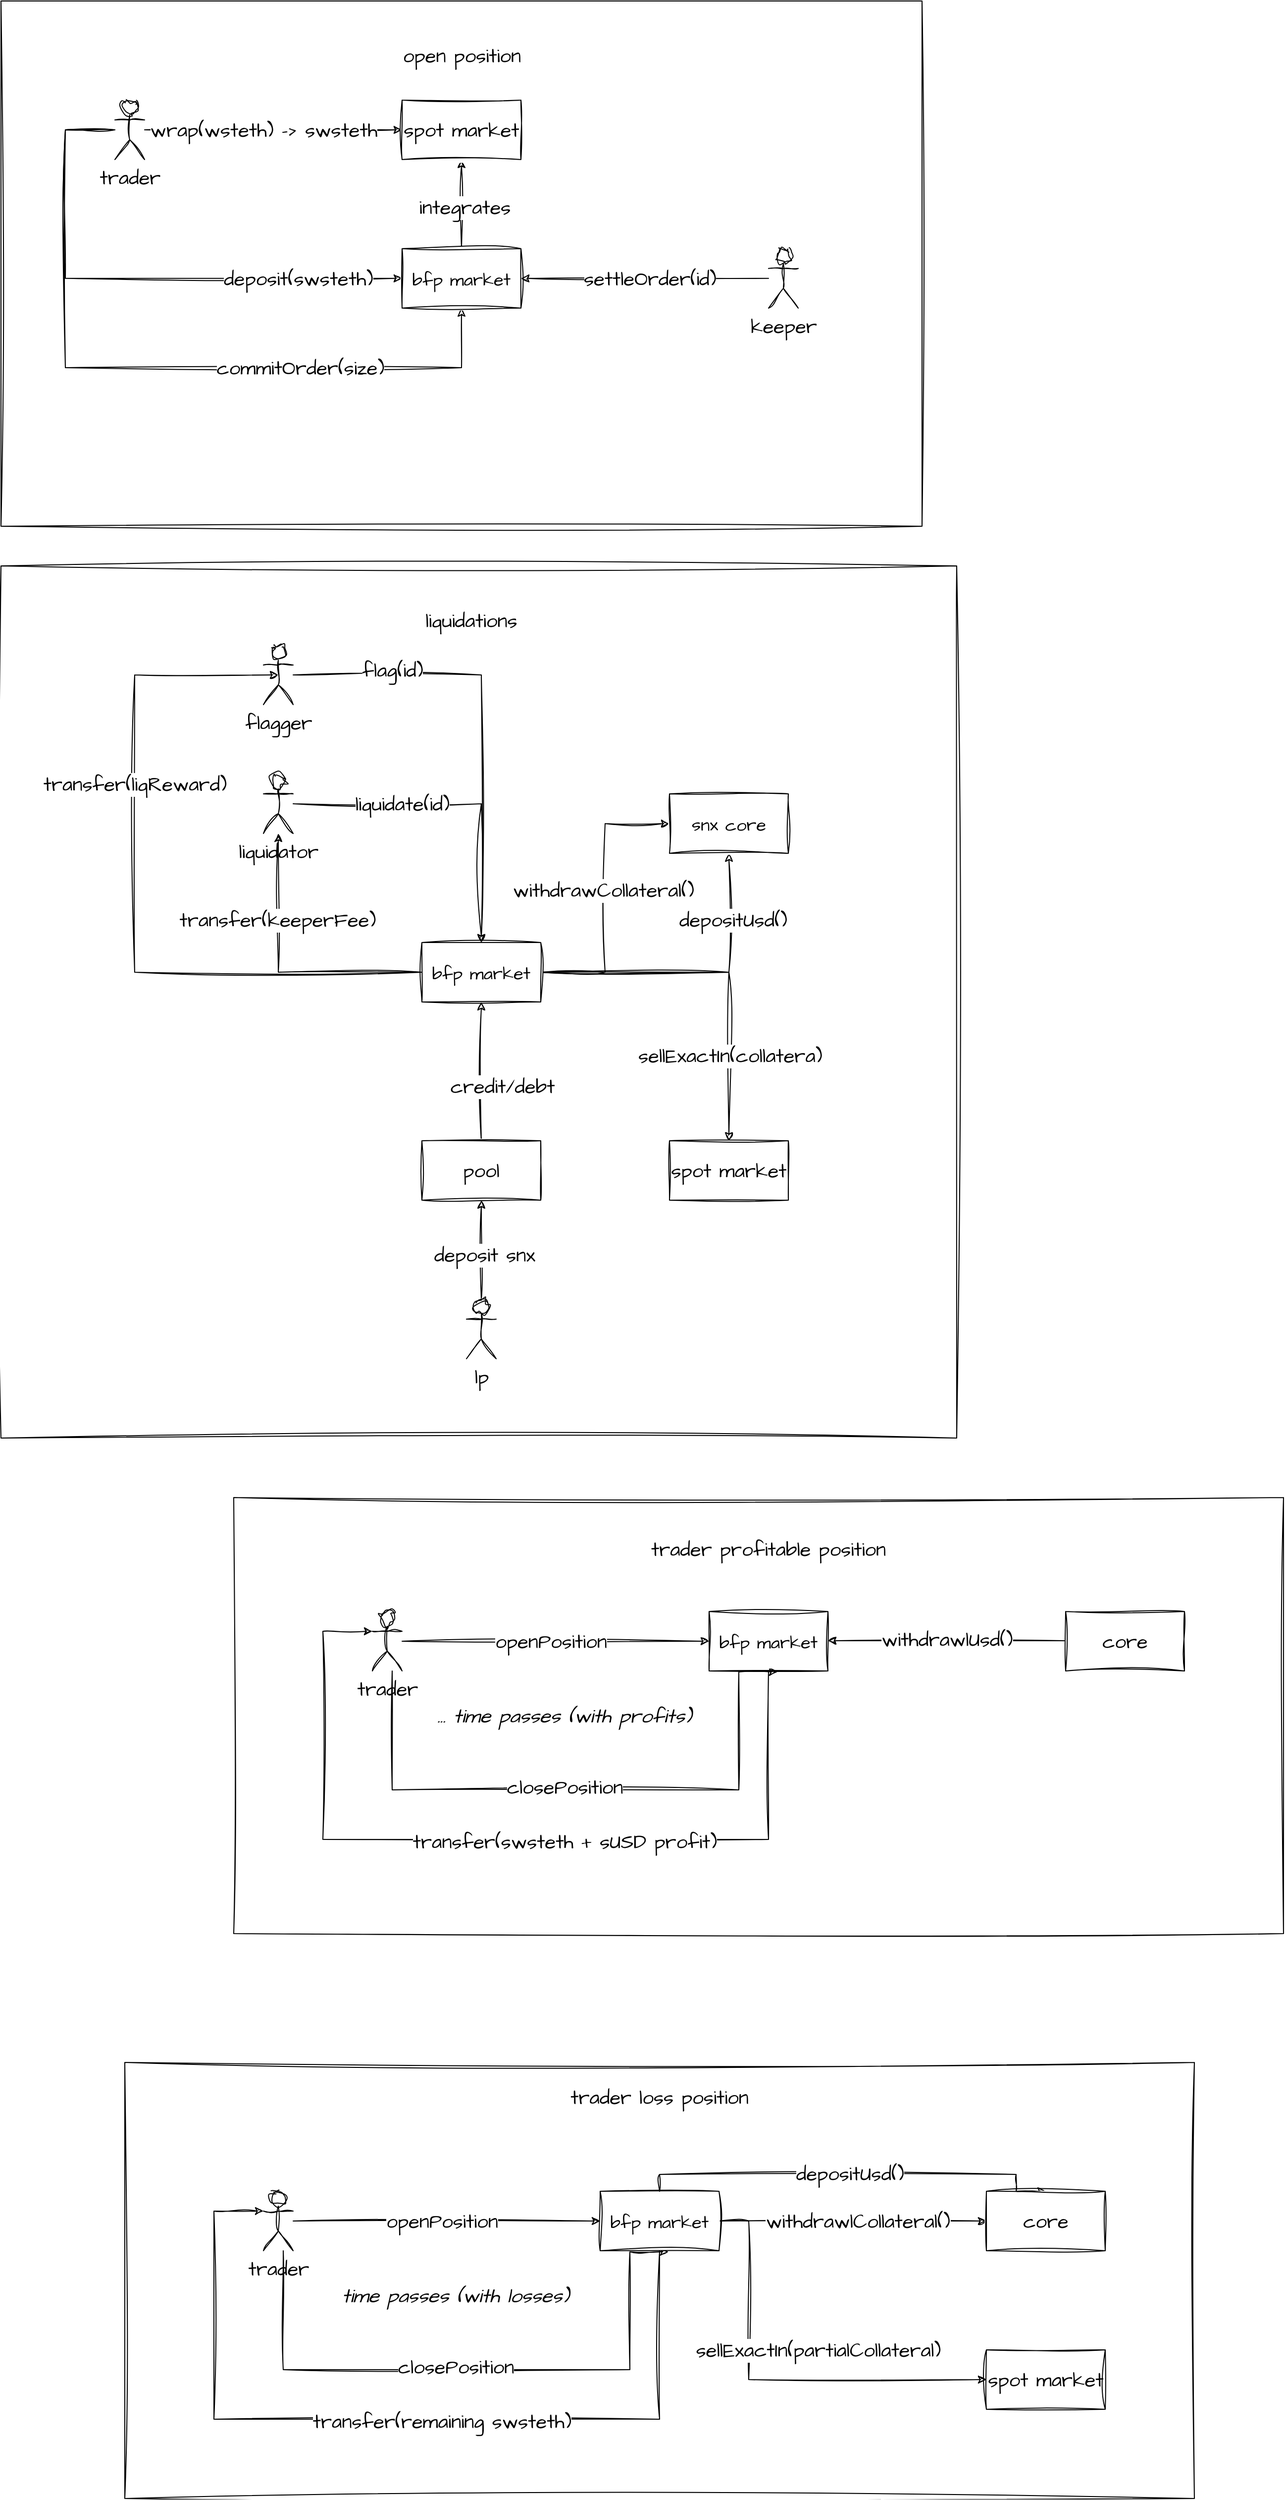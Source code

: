 <mxfile version="21.6.6" type="device" pages="2">
  <diagram id="4WpAfqZd1xvFMUwdSWwF" name="Page-1">
    <mxGraphModel dx="2901" dy="1125" grid="1" gridSize="10" guides="1" tooltips="1" connect="1" arrows="1" fold="1" page="1" pageScale="1" pageWidth="827" pageHeight="1169" math="0" shadow="0">
      <root>
        <mxCell id="0" />
        <mxCell id="1" parent="0" />
        <mxCell id="kaxkpDlLBg27UVqNhbUt-45" value="" style="rounded=0;whiteSpace=wrap;html=1;sketch=1;hachureGap=4;jiggle=2;curveFitting=1;fontFamily=Architects Daughter;fontSource=https%3A%2F%2Ffonts.googleapis.com%2Fcss%3Ffamily%3DArchitects%2BDaughter;fontSize=20;" vertex="1" parent="1">
          <mxGeometry x="80" y="2650" width="1080" height="440" as="geometry" />
        </mxCell>
        <mxCell id="kaxkpDlLBg27UVqNhbUt-33" value="" style="rounded=0;whiteSpace=wrap;html=1;sketch=1;hachureGap=4;jiggle=2;curveFitting=1;fontFamily=Architects Daughter;fontSource=https%3A%2F%2Ffonts.googleapis.com%2Fcss%3Ffamily%3DArchitects%2BDaughter;fontSize=20;" vertex="1" parent="1">
          <mxGeometry x="190" y="2080" width="1060" height="440" as="geometry" />
        </mxCell>
        <mxCell id="kaxkpDlLBg27UVqNhbUt-27" value="" style="rounded=0;whiteSpace=wrap;html=1;sketch=1;hachureGap=4;jiggle=2;curveFitting=1;fontFamily=Architects Daughter;fontSource=https%3A%2F%2Ffonts.googleapis.com%2Fcss%3Ffamily%3DArchitects%2BDaughter;fontSize=20;" vertex="1" parent="1">
          <mxGeometry x="-45" y="1140" width="965" height="880" as="geometry" />
        </mxCell>
        <mxCell id="kaxkpDlLBg27UVqNhbUt-26" value="" style="rounded=0;whiteSpace=wrap;html=1;sketch=1;hachureGap=4;jiggle=2;curveFitting=1;fontFamily=Architects Daughter;fontSource=https%3A%2F%2Ffonts.googleapis.com%2Fcss%3Ffamily%3DArchitects%2BDaughter;fontSize=20;" vertex="1" parent="1">
          <mxGeometry x="-45" y="570" width="930" height="530" as="geometry" />
        </mxCell>
        <mxCell id="mxHuWwbCeUmmDX6fSX2f-11" style="edgeStyle=orthogonalEdgeStyle;rounded=0;sketch=1;hachureGap=4;jiggle=2;curveFitting=1;orthogonalLoop=1;jettySize=auto;html=1;entryX=0;entryY=0.5;entryDx=0;entryDy=0;fontFamily=Architects Daughter;fontSource=https%3A%2F%2Ffonts.googleapis.com%2Fcss%3Ffamily%3DArchitects%2BDaughter;fontSize=16;" parent="1" source="mxHuWwbCeUmmDX6fSX2f-15" target="mxHuWwbCeUmmDX6fSX2f-16" edge="1">
          <mxGeometry relative="1" as="geometry">
            <Array as="points">
              <mxPoint x="20" y="700" />
              <mxPoint x="20" y="850" />
            </Array>
          </mxGeometry>
        </mxCell>
        <mxCell id="mxHuWwbCeUmmDX6fSX2f-12" value="deposit(swsteth)" style="edgeLabel;html=1;align=center;verticalAlign=middle;resizable=0;points=[];fontSize=20;fontFamily=Architects Daughter;" parent="mxHuWwbCeUmmDX6fSX2f-11" vertex="1" connectable="0">
          <mxGeometry x="0.025" y="-2" relative="1" as="geometry">
            <mxPoint x="158" y="-2" as="offset" />
          </mxGeometry>
        </mxCell>
        <mxCell id="mxHuWwbCeUmmDX6fSX2f-13" style="edgeStyle=orthogonalEdgeStyle;rounded=0;sketch=1;hachureGap=4;jiggle=2;curveFitting=1;orthogonalLoop=1;jettySize=auto;html=1;fontFamily=Architects Daughter;fontSource=https%3A%2F%2Ffonts.googleapis.com%2Fcss%3Ffamily%3DArchitects%2BDaughter;fontSize=16;" parent="1" source="mxHuWwbCeUmmDX6fSX2f-15" target="mxHuWwbCeUmmDX6fSX2f-16" edge="1">
          <mxGeometry relative="1" as="geometry">
            <Array as="points">
              <mxPoint x="20" y="700" />
              <mxPoint x="20" y="940" />
              <mxPoint x="420" y="940" />
            </Array>
          </mxGeometry>
        </mxCell>
        <mxCell id="mxHuWwbCeUmmDX6fSX2f-14" value="commitOrder(size)" style="edgeLabel;html=1;align=center;verticalAlign=middle;resizable=0;points=[];fontSize=20;fontFamily=Architects Daughter;" parent="mxHuWwbCeUmmDX6fSX2f-13" vertex="1" connectable="0">
          <mxGeometry x="0.131" relative="1" as="geometry">
            <mxPoint x="103" as="offset" />
          </mxGeometry>
        </mxCell>
        <mxCell id="kaxkpDlLBg27UVqNhbUt-29" style="edgeStyle=orthogonalEdgeStyle;rounded=0;sketch=1;hachureGap=4;jiggle=2;curveFitting=1;orthogonalLoop=1;jettySize=auto;html=1;fontFamily=Architects Daughter;fontSource=https%3A%2F%2Ffonts.googleapis.com%2Fcss%3Ffamily%3DArchitects%2BDaughter;fontSize=16;" edge="1" parent="1" source="mxHuWwbCeUmmDX6fSX2f-15" target="kaxkpDlLBg27UVqNhbUt-28">
          <mxGeometry relative="1" as="geometry" />
        </mxCell>
        <mxCell id="kaxkpDlLBg27UVqNhbUt-30" value="wrap(wsteth) -&amp;gt; swsteth" style="edgeLabel;html=1;align=center;verticalAlign=middle;resizable=0;points=[];fontSize=20;fontFamily=Architects Daughter;" vertex="1" connectable="0" parent="kaxkpDlLBg27UVqNhbUt-29">
          <mxGeometry x="-0.332" y="1" relative="1" as="geometry">
            <mxPoint x="33" y="1" as="offset" />
          </mxGeometry>
        </mxCell>
        <mxCell id="mxHuWwbCeUmmDX6fSX2f-15" value="trader" style="shape=umlActor;verticalLabelPosition=bottom;verticalAlign=top;html=1;outlineConnect=0;sketch=1;hachureGap=4;jiggle=2;curveFitting=1;fontFamily=Architects Daughter;fontSource=https%3A%2F%2Ffonts.googleapis.com%2Fcss%3Ffamily%3DArchitects%2BDaughter;fontSize=20;" parent="1" vertex="1">
          <mxGeometry x="70" y="670" width="30" height="60" as="geometry" />
        </mxCell>
        <mxCell id="kaxkpDlLBg27UVqNhbUt-31" style="edgeStyle=orthogonalEdgeStyle;rounded=0;sketch=1;hachureGap=4;jiggle=2;curveFitting=1;orthogonalLoop=1;jettySize=auto;html=1;entryX=0.5;entryY=1;entryDx=0;entryDy=0;fontFamily=Architects Daughter;fontSource=https%3A%2F%2Ffonts.googleapis.com%2Fcss%3Ffamily%3DArchitects%2BDaughter;fontSize=16;" edge="1" parent="1" source="mxHuWwbCeUmmDX6fSX2f-16" target="kaxkpDlLBg27UVqNhbUt-28">
          <mxGeometry relative="1" as="geometry" />
        </mxCell>
        <mxCell id="kaxkpDlLBg27UVqNhbUt-32" value="integrates" style="edgeLabel;html=1;align=center;verticalAlign=middle;resizable=0;points=[];fontSize=20;fontFamily=Architects Daughter;" vertex="1" connectable="0" parent="kaxkpDlLBg27UVqNhbUt-31">
          <mxGeometry x="-0.068" y="-3" relative="1" as="geometry">
            <mxPoint as="offset" />
          </mxGeometry>
        </mxCell>
        <mxCell id="mxHuWwbCeUmmDX6fSX2f-16" value="&lt;font style=&quot;font-size: 18px;&quot;&gt;bfp market&lt;/font&gt;" style="rounded=0;whiteSpace=wrap;html=1;sketch=1;hachureGap=4;jiggle=2;curveFitting=1;fontFamily=Architects Daughter;fontSource=https%3A%2F%2Ffonts.googleapis.com%2Fcss%3Ffamily%3DArchitects%2BDaughter;fontSize=20;" parent="1" vertex="1">
          <mxGeometry x="360" y="819.91" width="120" height="60" as="geometry" />
        </mxCell>
        <mxCell id="mxHuWwbCeUmmDX6fSX2f-17" style="edgeStyle=orthogonalEdgeStyle;rounded=0;sketch=1;hachureGap=4;jiggle=2;curveFitting=1;orthogonalLoop=1;jettySize=auto;html=1;entryX=1;entryY=0.5;entryDx=0;entryDy=0;fontFamily=Architects Daughter;fontSource=https%3A%2F%2Ffonts.googleapis.com%2Fcss%3Ffamily%3DArchitects%2BDaughter;fontSize=16;" parent="1" source="mxHuWwbCeUmmDX6fSX2f-19" target="mxHuWwbCeUmmDX6fSX2f-16" edge="1">
          <mxGeometry relative="1" as="geometry" />
        </mxCell>
        <mxCell id="mxHuWwbCeUmmDX6fSX2f-18" value="settleOrder(id)" style="edgeLabel;html=1;align=center;verticalAlign=middle;resizable=0;points=[];fontSize=20;fontFamily=Architects Daughter;" parent="mxHuWwbCeUmmDX6fSX2f-17" vertex="1" connectable="0">
          <mxGeometry x="0.2" y="2" relative="1" as="geometry">
            <mxPoint x="30" y="-2" as="offset" />
          </mxGeometry>
        </mxCell>
        <mxCell id="mxHuWwbCeUmmDX6fSX2f-19" value="keeper" style="shape=umlActor;verticalLabelPosition=bottom;verticalAlign=top;html=1;outlineConnect=0;sketch=1;hachureGap=4;jiggle=2;curveFitting=1;fontFamily=Architects Daughter;fontSource=https%3A%2F%2Ffonts.googleapis.com%2Fcss%3Ffamily%3DArchitects%2BDaughter;fontSize=20;" parent="1" vertex="1">
          <mxGeometry x="730" y="819.91" width="30" height="60" as="geometry" />
        </mxCell>
        <mxCell id="kaxkpDlLBg27UVqNhbUt-6" style="edgeStyle=orthogonalEdgeStyle;rounded=0;sketch=1;hachureGap=4;jiggle=2;curveFitting=1;orthogonalLoop=1;jettySize=auto;html=1;fontFamily=Architects Daughter;fontSource=https%3A%2F%2Ffonts.googleapis.com%2Fcss%3Ffamily%3DArchitects%2BDaughter;fontSize=16;" edge="1" parent="1" source="mxHuWwbCeUmmDX6fSX2f-22" target="mxHuWwbCeUmmDX6fSX2f-27">
          <mxGeometry relative="1" as="geometry" />
        </mxCell>
        <mxCell id="kaxkpDlLBg27UVqNhbUt-7" value="flag(id)" style="edgeLabel;html=1;align=center;verticalAlign=middle;resizable=0;points=[];fontSize=20;fontFamily=Architects Daughter;" vertex="1" connectable="0" parent="kaxkpDlLBg27UVqNhbUt-6">
          <mxGeometry x="-0.483" y="5" relative="1" as="geometry">
            <mxPoint x="-19" as="offset" />
          </mxGeometry>
        </mxCell>
        <mxCell id="mxHuWwbCeUmmDX6fSX2f-22" value="flagger" style="shape=umlActor;verticalLabelPosition=bottom;verticalAlign=top;html=1;outlineConnect=0;sketch=1;hachureGap=4;jiggle=2;curveFitting=1;fontFamily=Architects Daughter;fontSource=https%3A%2F%2Ffonts.googleapis.com%2Fcss%3Ffamily%3DArchitects%2BDaughter;fontSize=20;" parent="1" vertex="1">
          <mxGeometry x="220" y="1220" width="30" height="60" as="geometry" />
        </mxCell>
        <mxCell id="kaxkpDlLBg27UVqNhbUt-15" style="edgeStyle=orthogonalEdgeStyle;rounded=0;sketch=1;hachureGap=4;jiggle=2;curveFitting=1;orthogonalLoop=1;jettySize=auto;html=1;entryX=0;entryY=0.5;entryDx=0;entryDy=0;fontFamily=Architects Daughter;fontSource=https%3A%2F%2Ffonts.googleapis.com%2Fcss%3Ffamily%3DArchitects%2BDaughter;fontSize=16;" edge="1" parent="1" source="mxHuWwbCeUmmDX6fSX2f-27" target="mxHuWwbCeUmmDX6fSX2f-35">
          <mxGeometry relative="1" as="geometry" />
        </mxCell>
        <mxCell id="kaxkpDlLBg27UVqNhbUt-16" value="withdrawCollateral()" style="edgeLabel;html=1;align=center;verticalAlign=middle;resizable=0;points=[];fontSize=20;fontFamily=Architects Daughter;" vertex="1" connectable="0" parent="kaxkpDlLBg27UVqNhbUt-15">
          <mxGeometry x="0.057" y="2" relative="1" as="geometry">
            <mxPoint as="offset" />
          </mxGeometry>
        </mxCell>
        <mxCell id="kaxkpDlLBg27UVqNhbUt-17" style="edgeStyle=orthogonalEdgeStyle;rounded=0;sketch=1;hachureGap=4;jiggle=2;curveFitting=1;orthogonalLoop=1;jettySize=auto;html=1;fontFamily=Architects Daughter;fontSource=https%3A%2F%2Ffonts.googleapis.com%2Fcss%3Ffamily%3DArchitects%2BDaughter;fontSize=16;" edge="1" parent="1" source="mxHuWwbCeUmmDX6fSX2f-27" target="kaxkpDlLBg27UVqNhbUt-4">
          <mxGeometry relative="1" as="geometry" />
        </mxCell>
        <mxCell id="kaxkpDlLBg27UVqNhbUt-18" value="sellExactIn(collatera)" style="edgeLabel;html=1;align=center;verticalAlign=middle;resizable=0;points=[];fontSize=20;fontFamily=Architects Daughter;" vertex="1" connectable="0" parent="kaxkpDlLBg27UVqNhbUt-17">
          <mxGeometry x="0.519" y="1" relative="1" as="geometry">
            <mxPoint as="offset" />
          </mxGeometry>
        </mxCell>
        <mxCell id="kaxkpDlLBg27UVqNhbUt-19" style="edgeStyle=orthogonalEdgeStyle;rounded=0;sketch=1;hachureGap=4;jiggle=2;curveFitting=1;orthogonalLoop=1;jettySize=auto;html=1;entryX=0.5;entryY=1;entryDx=0;entryDy=0;fontFamily=Architects Daughter;fontSource=https%3A%2F%2Ffonts.googleapis.com%2Fcss%3Ffamily%3DArchitects%2BDaughter;fontSize=16;" edge="1" parent="1" source="mxHuWwbCeUmmDX6fSX2f-27" target="mxHuWwbCeUmmDX6fSX2f-35">
          <mxGeometry relative="1" as="geometry" />
        </mxCell>
        <mxCell id="kaxkpDlLBg27UVqNhbUt-20" value="depositUsd()" style="edgeLabel;html=1;align=center;verticalAlign=middle;resizable=0;points=[];fontSize=20;fontFamily=Architects Daughter;" vertex="1" connectable="0" parent="kaxkpDlLBg27UVqNhbUt-19">
          <mxGeometry x="0.568" y="-4" relative="1" as="geometry">
            <mxPoint as="offset" />
          </mxGeometry>
        </mxCell>
        <mxCell id="kaxkpDlLBg27UVqNhbUt-21" style="edgeStyle=orthogonalEdgeStyle;rounded=0;sketch=1;hachureGap=4;jiggle=2;curveFitting=1;orthogonalLoop=1;jettySize=auto;html=1;fontFamily=Architects Daughter;fontSource=https%3A%2F%2Ffonts.googleapis.com%2Fcss%3Ffamily%3DArchitects%2BDaughter;fontSize=16;" edge="1" parent="1" source="mxHuWwbCeUmmDX6fSX2f-27" target="kaxkpDlLBg27UVqNhbUt-5">
          <mxGeometry relative="1" as="geometry" />
        </mxCell>
        <mxCell id="kaxkpDlLBg27UVqNhbUt-22" value="transfer(keeperFee)" style="edgeLabel;html=1;align=center;verticalAlign=middle;resizable=0;points=[];fontSize=20;fontFamily=Architects Daughter;" vertex="1" connectable="0" parent="kaxkpDlLBg27UVqNhbUt-21">
          <mxGeometry x="0.39" y="1" relative="1" as="geometry">
            <mxPoint as="offset" />
          </mxGeometry>
        </mxCell>
        <mxCell id="kaxkpDlLBg27UVqNhbUt-23" style="edgeStyle=orthogonalEdgeStyle;rounded=0;sketch=1;hachureGap=4;jiggle=2;curveFitting=1;orthogonalLoop=1;jettySize=auto;html=1;entryX=0.5;entryY=0.5;entryDx=0;entryDy=0;entryPerimeter=0;fontFamily=Architects Daughter;fontSource=https%3A%2F%2Ffonts.googleapis.com%2Fcss%3Ffamily%3DArchitects%2BDaughter;fontSize=16;" edge="1" parent="1" source="mxHuWwbCeUmmDX6fSX2f-27" target="mxHuWwbCeUmmDX6fSX2f-22">
          <mxGeometry relative="1" as="geometry">
            <Array as="points">
              <mxPoint x="90" y="1550" />
              <mxPoint x="90" y="1250" />
            </Array>
          </mxGeometry>
        </mxCell>
        <mxCell id="kaxkpDlLBg27UVqNhbUt-24" value="transfer(liqReward)" style="edgeLabel;html=1;align=center;verticalAlign=middle;resizable=0;points=[];fontSize=20;fontFamily=Architects Daughter;" vertex="1" connectable="0" parent="kaxkpDlLBg27UVqNhbUt-23">
          <mxGeometry x="0.276" y="2" relative="1" as="geometry">
            <mxPoint x="2" y="-11" as="offset" />
          </mxGeometry>
        </mxCell>
        <mxCell id="mxHuWwbCeUmmDX6fSX2f-27" value="&lt;font style=&quot;font-size: 18px;&quot;&gt;bfp market&lt;/font&gt;" style="rounded=0;whiteSpace=wrap;html=1;sketch=1;hachureGap=4;jiggle=2;curveFitting=1;fontFamily=Architects Daughter;fontSource=https%3A%2F%2Ffonts.googleapis.com%2Fcss%3Ffamily%3DArchitects%2BDaughter;fontSize=20;" parent="1" vertex="1">
          <mxGeometry x="380" y="1520" width="120" height="60" as="geometry" />
        </mxCell>
        <mxCell id="mxHuWwbCeUmmDX6fSX2f-28" style="edgeStyle=orthogonalEdgeStyle;rounded=0;sketch=1;hachureGap=4;jiggle=2;curveFitting=1;orthogonalLoop=1;jettySize=auto;html=1;entryX=0.5;entryY=1;entryDx=0;entryDy=0;fontFamily=Architects Daughter;fontSource=https%3A%2F%2Ffonts.googleapis.com%2Fcss%3Ffamily%3DArchitects%2BDaughter;fontSize=16;" parent="1" source="mxHuWwbCeUmmDX6fSX2f-30" target="mxHuWwbCeUmmDX6fSX2f-33" edge="1">
          <mxGeometry relative="1" as="geometry" />
        </mxCell>
        <mxCell id="mxHuWwbCeUmmDX6fSX2f-29" value="deposit snx" style="edgeLabel;html=1;align=center;verticalAlign=middle;resizable=0;points=[];fontSize=20;fontFamily=Architects Daughter;" parent="mxHuWwbCeUmmDX6fSX2f-28" vertex="1" connectable="0">
          <mxGeometry x="-0.097" y="-3" relative="1" as="geometry">
            <mxPoint as="offset" />
          </mxGeometry>
        </mxCell>
        <mxCell id="mxHuWwbCeUmmDX6fSX2f-30" value="lp" style="shape=umlActor;verticalLabelPosition=bottom;verticalAlign=top;html=1;outlineConnect=0;sketch=1;hachureGap=4;jiggle=2;curveFitting=1;fontFamily=Architects Daughter;fontSource=https%3A%2F%2Ffonts.googleapis.com%2Fcss%3Ffamily%3DArchitects%2BDaughter;fontSize=20;" parent="1" vertex="1">
          <mxGeometry x="425" y="1880" width="30" height="60" as="geometry" />
        </mxCell>
        <mxCell id="mxHuWwbCeUmmDX6fSX2f-31" style="edgeStyle=orthogonalEdgeStyle;rounded=0;sketch=1;hachureGap=4;jiggle=2;curveFitting=1;orthogonalLoop=1;jettySize=auto;html=1;entryX=0.5;entryY=1;entryDx=0;entryDy=0;fontFamily=Architects Daughter;fontSource=https%3A%2F%2Ffonts.googleapis.com%2Fcss%3Ffamily%3DArchitects%2BDaughter;fontSize=16;" parent="1" source="mxHuWwbCeUmmDX6fSX2f-33" target="mxHuWwbCeUmmDX6fSX2f-27" edge="1">
          <mxGeometry relative="1" as="geometry" />
        </mxCell>
        <mxCell id="mxHuWwbCeUmmDX6fSX2f-32" value="credit/debt" style="edgeLabel;html=1;align=center;verticalAlign=middle;resizable=0;points=[];fontSize=20;fontFamily=Architects Daughter;" parent="mxHuWwbCeUmmDX6fSX2f-31" vertex="1" connectable="0">
          <mxGeometry x="-0.237" y="-2" relative="1" as="geometry">
            <mxPoint x="19" y="-2" as="offset" />
          </mxGeometry>
        </mxCell>
        <mxCell id="mxHuWwbCeUmmDX6fSX2f-33" value="pool" style="rounded=0;whiteSpace=wrap;html=1;sketch=1;hachureGap=4;jiggle=2;curveFitting=1;fontFamily=Architects Daughter;fontSource=https%3A%2F%2Ffonts.googleapis.com%2Fcss%3Ffamily%3DArchitects%2BDaughter;fontSize=20;" parent="1" vertex="1">
          <mxGeometry x="380" y="1720" width="120" height="60" as="geometry" />
        </mxCell>
        <mxCell id="mxHuWwbCeUmmDX6fSX2f-35" value="&lt;span style=&quot;font-size: 18px;&quot;&gt;snx core&lt;/span&gt;" style="rounded=0;whiteSpace=wrap;html=1;sketch=1;hachureGap=4;jiggle=2;curveFitting=1;fontFamily=Architects Daughter;fontSource=https%3A%2F%2Ffonts.googleapis.com%2Fcss%3Ffamily%3DArchitects%2BDaughter;fontSize=20;" parent="1" vertex="1">
          <mxGeometry x="630" y="1370" width="120" height="60" as="geometry" />
        </mxCell>
        <mxCell id="mxHuWwbCeUmmDX6fSX2f-36" style="edgeStyle=orthogonalEdgeStyle;rounded=0;sketch=1;hachureGap=4;jiggle=2;curveFitting=1;orthogonalLoop=1;jettySize=auto;html=1;fontFamily=Architects Daughter;fontSource=https%3A%2F%2Ffonts.googleapis.com%2Fcss%3Ffamily%3DArchitects%2BDaughter;fontSize=16;" parent="1" source="mxHuWwbCeUmmDX6fSX2f-40" target="mxHuWwbCeUmmDX6fSX2f-45" edge="1">
          <mxGeometry relative="1" as="geometry" />
        </mxCell>
        <mxCell id="mxHuWwbCeUmmDX6fSX2f-37" value="openPosition" style="edgeLabel;html=1;align=center;verticalAlign=middle;resizable=0;points=[];fontSize=20;fontFamily=Architects Daughter;" parent="mxHuWwbCeUmmDX6fSX2f-36" vertex="1" connectable="0">
          <mxGeometry x="-0.348" y="-2" relative="1" as="geometry">
            <mxPoint x="49" y="-2" as="offset" />
          </mxGeometry>
        </mxCell>
        <mxCell id="mxHuWwbCeUmmDX6fSX2f-38" style="edgeStyle=orthogonalEdgeStyle;rounded=0;sketch=1;hachureGap=4;jiggle=2;curveFitting=1;orthogonalLoop=1;jettySize=auto;html=1;entryX=0.575;entryY=1.017;entryDx=0;entryDy=0;entryPerimeter=0;fontFamily=Architects Daughter;fontSource=https%3A%2F%2Ffonts.googleapis.com%2Fcss%3Ffamily%3DArchitects%2BDaughter;fontSize=16;" parent="1" source="mxHuWwbCeUmmDX6fSX2f-40" target="mxHuWwbCeUmmDX6fSX2f-45" edge="1">
          <mxGeometry relative="1" as="geometry">
            <Array as="points">
              <mxPoint x="350" y="2375" />
              <mxPoint x="700" y="2375" />
              <mxPoint x="700" y="2256" />
            </Array>
          </mxGeometry>
        </mxCell>
        <mxCell id="mxHuWwbCeUmmDX6fSX2f-39" value="closePosition" style="edgeLabel;html=1;align=center;verticalAlign=middle;resizable=0;points=[];fontSize=20;fontFamily=Architects Daughter;" parent="mxHuWwbCeUmmDX6fSX2f-38" vertex="1" connectable="0">
          <mxGeometry x="-0.22" y="3" relative="1" as="geometry">
            <mxPoint x="49" as="offset" />
          </mxGeometry>
        </mxCell>
        <mxCell id="mxHuWwbCeUmmDX6fSX2f-40" value="trader" style="shape=umlActor;verticalLabelPosition=bottom;verticalAlign=top;html=1;outlineConnect=0;sketch=1;hachureGap=4;jiggle=2;curveFitting=1;fontFamily=Architects Daughter;fontSource=https%3A%2F%2Ffonts.googleapis.com%2Fcss%3Ffamily%3DArchitects%2BDaughter;fontSize=20;" parent="1" vertex="1">
          <mxGeometry x="330" y="2195" width="30" height="60" as="geometry" />
        </mxCell>
        <mxCell id="mxHuWwbCeUmmDX6fSX2f-43" style="edgeStyle=orthogonalEdgeStyle;rounded=0;sketch=1;hachureGap=4;jiggle=2;curveFitting=1;orthogonalLoop=1;jettySize=auto;html=1;entryX=0;entryY=0.333;entryDx=0;entryDy=0;entryPerimeter=0;fontFamily=Architects Daughter;fontSource=https%3A%2F%2Ffonts.googleapis.com%2Fcss%3Ffamily%3DArchitects%2BDaughter;fontSize=16;" parent="1" source="mxHuWwbCeUmmDX6fSX2f-45" target="mxHuWwbCeUmmDX6fSX2f-40" edge="1">
          <mxGeometry relative="1" as="geometry">
            <Array as="points">
              <mxPoint x="730" y="2425" />
              <mxPoint x="280" y="2425" />
              <mxPoint x="280" y="2215" />
            </Array>
          </mxGeometry>
        </mxCell>
        <mxCell id="mxHuWwbCeUmmDX6fSX2f-44" value="transfer(swsteth + sUSD profit)" style="edgeLabel;html=1;align=center;verticalAlign=middle;resizable=0;points=[];fontSize=20;fontFamily=Architects Daughter;" parent="mxHuWwbCeUmmDX6fSX2f-43" vertex="1" connectable="0">
          <mxGeometry x="-0.07" y="2" relative="1" as="geometry">
            <mxPoint x="33" as="offset" />
          </mxGeometry>
        </mxCell>
        <mxCell id="mxHuWwbCeUmmDX6fSX2f-45" value="&lt;font style=&quot;font-size: 18px;&quot;&gt;bfp market&lt;/font&gt;" style="rounded=0;whiteSpace=wrap;html=1;sketch=1;hachureGap=4;jiggle=2;curveFitting=1;fontFamily=Architects Daughter;fontSource=https%3A%2F%2Ffonts.googleapis.com%2Fcss%3Ffamily%3DArchitects%2BDaughter;fontSize=20;" parent="1" vertex="1">
          <mxGeometry x="670" y="2195" width="120" height="60" as="geometry" />
        </mxCell>
        <mxCell id="mxHuWwbCeUmmDX6fSX2f-46" value="... time passes (with profits)" style="text;html=1;strokeColor=none;fillColor=none;align=center;verticalAlign=middle;whiteSpace=wrap;rounded=0;fontSize=20;fontFamily=Architects Daughter;fontStyle=2" parent="1" vertex="1">
          <mxGeometry x="389" y="2285" width="270" height="30" as="geometry" />
        </mxCell>
        <mxCell id="mxHuWwbCeUmmDX6fSX2f-47" style="edgeStyle=orthogonalEdgeStyle;rounded=0;sketch=1;hachureGap=4;jiggle=2;curveFitting=1;orthogonalLoop=1;jettySize=auto;html=1;fontFamily=Architects Daughter;fontSource=https%3A%2F%2Ffonts.googleapis.com%2Fcss%3Ffamily%3DArchitects%2BDaughter;fontSize=16;" parent="1" edge="1">
          <mxGeometry relative="1" as="geometry">
            <mxPoint x="1030" y="2224.5" as="sourcePoint" />
            <mxPoint x="790" y="2224.5" as="targetPoint" />
          </mxGeometry>
        </mxCell>
        <mxCell id="mxHuWwbCeUmmDX6fSX2f-48" value="withdrawlUsd()" style="edgeLabel;html=1;align=center;verticalAlign=middle;resizable=0;points=[];fontSize=20;fontFamily=Architects Daughter;" parent="mxHuWwbCeUmmDX6fSX2f-47" vertex="1" connectable="0">
          <mxGeometry x="0.408" y="-2" relative="1" as="geometry">
            <mxPoint x="49" as="offset" />
          </mxGeometry>
        </mxCell>
        <mxCell id="mxHuWwbCeUmmDX6fSX2f-51" value="core" style="rounded=0;whiteSpace=wrap;html=1;sketch=1;hachureGap=4;jiggle=2;curveFitting=1;fontFamily=Architects Daughter;fontSource=https%3A%2F%2Ffonts.googleapis.com%2Fcss%3Ffamily%3DArchitects%2BDaughter;fontSize=20;" parent="1" vertex="1">
          <mxGeometry x="1030" y="2195" width="120" height="60" as="geometry" />
        </mxCell>
        <mxCell id="mxHuWwbCeUmmDX6fSX2f-53" style="edgeStyle=orthogonalEdgeStyle;rounded=0;sketch=1;hachureGap=4;jiggle=2;curveFitting=1;orthogonalLoop=1;jettySize=auto;html=1;fontFamily=Architects Daughter;fontSource=https%3A%2F%2Ffonts.googleapis.com%2Fcss%3Ffamily%3DArchitects%2BDaughter;fontSize=16;" parent="1" source="mxHuWwbCeUmmDX6fSX2f-57" target="mxHuWwbCeUmmDX6fSX2f-62" edge="1">
          <mxGeometry relative="1" as="geometry" />
        </mxCell>
        <mxCell id="mxHuWwbCeUmmDX6fSX2f-54" value="openPosition" style="edgeLabel;html=1;align=center;verticalAlign=middle;resizable=0;points=[];fontSize=20;fontFamily=Architects Daughter;" parent="mxHuWwbCeUmmDX6fSX2f-53" vertex="1" connectable="0">
          <mxGeometry x="-0.348" y="-2" relative="1" as="geometry">
            <mxPoint x="49" y="-2" as="offset" />
          </mxGeometry>
        </mxCell>
        <mxCell id="mxHuWwbCeUmmDX6fSX2f-55" style="edgeStyle=orthogonalEdgeStyle;rounded=0;sketch=1;hachureGap=4;jiggle=2;curveFitting=1;orthogonalLoop=1;jettySize=auto;html=1;entryX=0.575;entryY=1.017;entryDx=0;entryDy=0;entryPerimeter=0;fontFamily=Architects Daughter;fontSource=https%3A%2F%2Ffonts.googleapis.com%2Fcss%3Ffamily%3DArchitects%2BDaughter;fontSize=16;" parent="1" source="mxHuWwbCeUmmDX6fSX2f-57" target="mxHuWwbCeUmmDX6fSX2f-62" edge="1">
          <mxGeometry relative="1" as="geometry">
            <Array as="points">
              <mxPoint x="240" y="2960" />
              <mxPoint x="590" y="2960" />
              <mxPoint x="590" y="2841" />
            </Array>
          </mxGeometry>
        </mxCell>
        <mxCell id="mxHuWwbCeUmmDX6fSX2f-56" value="closePosition" style="edgeLabel;html=1;align=center;verticalAlign=middle;resizable=0;points=[];fontSize=20;fontFamily=Architects Daughter;" parent="mxHuWwbCeUmmDX6fSX2f-55" vertex="1" connectable="0">
          <mxGeometry x="-0.22" y="3" relative="1" as="geometry">
            <mxPoint x="49" as="offset" />
          </mxGeometry>
        </mxCell>
        <mxCell id="mxHuWwbCeUmmDX6fSX2f-57" value="trader" style="shape=umlActor;verticalLabelPosition=bottom;verticalAlign=top;html=1;outlineConnect=0;sketch=1;hachureGap=4;jiggle=2;curveFitting=1;fontFamily=Architects Daughter;fontSource=https%3A%2F%2Ffonts.googleapis.com%2Fcss%3Ffamily%3DArchitects%2BDaughter;fontSize=20;" parent="1" vertex="1">
          <mxGeometry x="220" y="2780" width="30" height="60" as="geometry" />
        </mxCell>
        <mxCell id="mxHuWwbCeUmmDX6fSX2f-60" style="edgeStyle=orthogonalEdgeStyle;rounded=0;sketch=1;hachureGap=4;jiggle=2;curveFitting=1;orthogonalLoop=1;jettySize=auto;html=1;entryX=0;entryY=0.333;entryDx=0;entryDy=0;entryPerimeter=0;fontFamily=Architects Daughter;fontSource=https%3A%2F%2Ffonts.googleapis.com%2Fcss%3Ffamily%3DArchitects%2BDaughter;fontSize=16;" parent="1" source="mxHuWwbCeUmmDX6fSX2f-62" target="mxHuWwbCeUmmDX6fSX2f-57" edge="1">
          <mxGeometry relative="1" as="geometry">
            <Array as="points">
              <mxPoint x="620" y="3010" />
              <mxPoint x="170" y="3010" />
              <mxPoint x="170" y="2800" />
            </Array>
          </mxGeometry>
        </mxCell>
        <mxCell id="mxHuWwbCeUmmDX6fSX2f-61" value="transfer(remaining swsteth)" style="edgeLabel;html=1;align=center;verticalAlign=middle;resizable=0;points=[];fontSize=20;fontFamily=Architects Daughter;" parent="mxHuWwbCeUmmDX6fSX2f-60" vertex="1" connectable="0">
          <mxGeometry x="-0.07" y="2" relative="1" as="geometry">
            <mxPoint x="19" as="offset" />
          </mxGeometry>
        </mxCell>
        <mxCell id="kaxkpDlLBg27UVqNhbUt-39" style="edgeStyle=orthogonalEdgeStyle;rounded=0;sketch=1;hachureGap=4;jiggle=2;curveFitting=1;orthogonalLoop=1;jettySize=auto;html=1;entryX=0;entryY=0.5;entryDx=0;entryDy=0;fontFamily=Architects Daughter;fontSource=https%3A%2F%2Ffonts.googleapis.com%2Fcss%3Ffamily%3DArchitects%2BDaughter;fontSize=16;" edge="1" parent="1" source="mxHuWwbCeUmmDX6fSX2f-62" target="kaxkpDlLBg27UVqNhbUt-37">
          <mxGeometry relative="1" as="geometry">
            <Array as="points">
              <mxPoint x="710" y="2810" />
              <mxPoint x="710" y="2970" />
            </Array>
          </mxGeometry>
        </mxCell>
        <mxCell id="kaxkpDlLBg27UVqNhbUt-40" value="sellExactIn(partialCollateral)" style="edgeLabel;html=1;align=center;verticalAlign=middle;resizable=0;points=[];fontSize=20;fontFamily=Architects Daughter;" vertex="1" connectable="0" parent="kaxkpDlLBg27UVqNhbUt-39">
          <mxGeometry x="0.235" y="1" relative="1" as="geometry">
            <mxPoint x="-6" y="-29" as="offset" />
          </mxGeometry>
        </mxCell>
        <mxCell id="kaxkpDlLBg27UVqNhbUt-41" style="edgeStyle=orthogonalEdgeStyle;rounded=0;sketch=1;hachureGap=4;jiggle=2;curveFitting=1;orthogonalLoop=1;jettySize=auto;html=1;entryX=0.5;entryY=0;entryDx=0;entryDy=0;fontFamily=Architects Daughter;fontSource=https%3A%2F%2Ffonts.googleapis.com%2Fcss%3Ffamily%3DArchitects%2BDaughter;fontSize=16;" edge="1" parent="1" source="mxHuWwbCeUmmDX6fSX2f-62" target="kaxkpDlLBg27UVqNhbUt-36">
          <mxGeometry relative="1" as="geometry">
            <Array as="points">
              <mxPoint x="620" y="2763" />
              <mxPoint x="980" y="2763" />
            </Array>
          </mxGeometry>
        </mxCell>
        <mxCell id="kaxkpDlLBg27UVqNhbUt-42" value="depositUsd()" style="edgeLabel;html=1;align=center;verticalAlign=middle;resizable=0;points=[];fontSize=20;fontFamily=Architects Daughter;" vertex="1" connectable="0" parent="kaxkpDlLBg27UVqNhbUt-41">
          <mxGeometry x="-0.159" y="1" relative="1" as="geometry">
            <mxPoint x="30" as="offset" />
          </mxGeometry>
        </mxCell>
        <mxCell id="kaxkpDlLBg27UVqNhbUt-43" style="edgeStyle=orthogonalEdgeStyle;rounded=0;sketch=1;hachureGap=4;jiggle=2;curveFitting=1;orthogonalLoop=1;jettySize=auto;html=1;fontFamily=Architects Daughter;fontSource=https%3A%2F%2Ffonts.googleapis.com%2Fcss%3Ffamily%3DArchitects%2BDaughter;fontSize=16;" edge="1" parent="1" source="mxHuWwbCeUmmDX6fSX2f-62" target="kaxkpDlLBg27UVqNhbUt-36">
          <mxGeometry relative="1" as="geometry" />
        </mxCell>
        <mxCell id="kaxkpDlLBg27UVqNhbUt-44" value="withdrawlCollateral()" style="edgeLabel;html=1;align=center;verticalAlign=middle;resizable=0;points=[];fontSize=20;fontFamily=Architects Daughter;" vertex="1" connectable="0" parent="kaxkpDlLBg27UVqNhbUt-43">
          <mxGeometry x="-0.178" y="5" relative="1" as="geometry">
            <mxPoint x="29" y="5" as="offset" />
          </mxGeometry>
        </mxCell>
        <mxCell id="mxHuWwbCeUmmDX6fSX2f-62" value="&lt;font style=&quot;font-size: 18px;&quot;&gt;bfp market&lt;/font&gt;" style="rounded=0;whiteSpace=wrap;html=1;sketch=1;hachureGap=4;jiggle=2;curveFitting=1;fontFamily=Architects Daughter;fontSource=https%3A%2F%2Ffonts.googleapis.com%2Fcss%3Ffamily%3DArchitects%2BDaughter;fontSize=20;" parent="1" vertex="1">
          <mxGeometry x="560" y="2780" width="120" height="60" as="geometry" />
        </mxCell>
        <mxCell id="mxHuWwbCeUmmDX6fSX2f-63" value="time passes (with losses)" style="text;html=1;strokeColor=none;fillColor=none;align=center;verticalAlign=middle;whiteSpace=wrap;rounded=0;fontSize=20;fontFamily=Architects Daughter;fontStyle=2" parent="1" vertex="1">
          <mxGeometry x="279" y="2870" width="270" height="30" as="geometry" />
        </mxCell>
        <mxCell id="kaxkpDlLBg27UVqNhbUt-1" value="open position" style="text;html=1;strokeColor=none;fillColor=none;align=center;verticalAlign=middle;whiteSpace=wrap;rounded=0;fontSize=20;fontFamily=Architects Daughter;" vertex="1" parent="1">
          <mxGeometry x="347.5" y="609.91" width="145" height="30" as="geometry" />
        </mxCell>
        <mxCell id="kaxkpDlLBg27UVqNhbUt-3" value="liquidations" style="text;html=1;strokeColor=none;fillColor=none;align=center;verticalAlign=middle;whiteSpace=wrap;rounded=0;fontSize=20;fontFamily=Architects Daughter;" vertex="1" parent="1">
          <mxGeometry x="400" y="1180" width="60" height="30" as="geometry" />
        </mxCell>
        <mxCell id="kaxkpDlLBg27UVqNhbUt-4" value="spot market" style="rounded=0;whiteSpace=wrap;html=1;sketch=1;hachureGap=4;jiggle=2;curveFitting=1;fontFamily=Architects Daughter;fontSource=https%3A%2F%2Ffonts.googleapis.com%2Fcss%3Ffamily%3DArchitects%2BDaughter;fontSize=20;" vertex="1" parent="1">
          <mxGeometry x="630" y="1720" width="120" height="60" as="geometry" />
        </mxCell>
        <mxCell id="kaxkpDlLBg27UVqNhbUt-8" style="edgeStyle=orthogonalEdgeStyle;rounded=0;sketch=1;hachureGap=4;jiggle=2;curveFitting=1;orthogonalLoop=1;jettySize=auto;html=1;fontFamily=Architects Daughter;fontSource=https%3A%2F%2Ffonts.googleapis.com%2Fcss%3Ffamily%3DArchitects%2BDaughter;fontSize=16;" edge="1" parent="1" source="kaxkpDlLBg27UVqNhbUt-5" target="mxHuWwbCeUmmDX6fSX2f-27">
          <mxGeometry relative="1" as="geometry" />
        </mxCell>
        <mxCell id="kaxkpDlLBg27UVqNhbUt-9" value="liquidate(id)" style="edgeLabel;html=1;align=center;verticalAlign=middle;resizable=0;points=[];fontSize=20;fontFamily=Architects Daughter;" vertex="1" connectable="0" parent="kaxkpDlLBg27UVqNhbUt-8">
          <mxGeometry x="-0.612" y="-1" relative="1" as="geometry">
            <mxPoint x="46" y="-1" as="offset" />
          </mxGeometry>
        </mxCell>
        <mxCell id="kaxkpDlLBg27UVqNhbUt-5" value="liquidator" style="shape=umlActor;verticalLabelPosition=bottom;verticalAlign=top;html=1;outlineConnect=0;sketch=1;hachureGap=4;jiggle=2;curveFitting=1;fontFamily=Architects Daughter;fontSource=https%3A%2F%2Ffonts.googleapis.com%2Fcss%3Ffamily%3DArchitects%2BDaughter;fontSize=20;" vertex="1" parent="1">
          <mxGeometry x="220" y="1350" width="30" height="60" as="geometry" />
        </mxCell>
        <mxCell id="kaxkpDlLBg27UVqNhbUt-25" value="trader profitable position" style="text;html=1;strokeColor=none;fillColor=none;align=center;verticalAlign=middle;whiteSpace=wrap;rounded=0;fontSize=20;fontFamily=Architects Daughter;" vertex="1" parent="1">
          <mxGeometry x="595" y="2117" width="270" height="30" as="geometry" />
        </mxCell>
        <mxCell id="kaxkpDlLBg27UVqNhbUt-28" value="&lt;p style=&quot;line-height: 120%;&quot;&gt;spot market&lt;/p&gt;" style="rounded=0;whiteSpace=wrap;html=1;sketch=1;hachureGap=4;jiggle=2;curveFitting=1;fontFamily=Architects Daughter;fontSource=https%3A%2F%2Ffonts.googleapis.com%2Fcss%3Ffamily%3DArchitects%2BDaughter;fontSize=20;" vertex="1" parent="1">
          <mxGeometry x="360" y="670" width="120" height="60" as="geometry" />
        </mxCell>
        <mxCell id="kaxkpDlLBg27UVqNhbUt-34" value="trader loss position" style="text;html=1;strokeColor=none;fillColor=none;align=center;verticalAlign=middle;whiteSpace=wrap;rounded=0;fontSize=20;fontFamily=Architects Daughter;" vertex="1" parent="1">
          <mxGeometry x="485" y="2670" width="270" height="30" as="geometry" />
        </mxCell>
        <mxCell id="kaxkpDlLBg27UVqNhbUt-36" value="core&lt;br&gt;" style="rounded=0;whiteSpace=wrap;html=1;sketch=1;hachureGap=4;jiggle=2;curveFitting=1;fontFamily=Architects Daughter;fontSource=https%3A%2F%2Ffonts.googleapis.com%2Fcss%3Ffamily%3DArchitects%2BDaughter;fontSize=20;" vertex="1" parent="1">
          <mxGeometry x="950" y="2780" width="120" height="60" as="geometry" />
        </mxCell>
        <mxCell id="kaxkpDlLBg27UVqNhbUt-37" value="spot market" style="rounded=0;whiteSpace=wrap;html=1;sketch=1;hachureGap=4;jiggle=2;curveFitting=1;fontFamily=Architects Daughter;fontSource=https%3A%2F%2Ffonts.googleapis.com%2Fcss%3Ffamily%3DArchitects%2BDaughter;fontSize=20;" vertex="1" parent="1">
          <mxGeometry x="950" y="2940" width="120" height="60" as="geometry" />
        </mxCell>
      </root>
    </mxGraphModel>
  </diagram>
  <diagram id="gvwBkHPlpZwp6ti6Bxab" name="Page-2">
    <mxGraphModel dx="2901" dy="1125" grid="1" gridSize="10" guides="1" tooltips="1" connect="1" arrows="1" fold="1" page="1" pageScale="1" pageWidth="827" pageHeight="1169" math="0" shadow="0">
      <root>
        <mxCell id="0" />
        <mxCell id="1" parent="0" />
        <mxCell id="4SVdFESqtCYXMEAtfZR7-1" value="" style="rounded=0;whiteSpace=wrap;html=1;sketch=1;hachureGap=4;jiggle=2;curveFitting=1;fontFamily=Architects Daughter;fontSource=https%3A%2F%2Ffonts.googleapis.com%2Fcss%3Ffamily%3DArchitects%2BDaughter;fontSize=20;" vertex="1" parent="1">
          <mxGeometry x="-50" y="300" width="930" height="530" as="geometry" />
        </mxCell>
        <mxCell id="4SVdFESqtCYXMEAtfZR7-2" style="edgeStyle=orthogonalEdgeStyle;rounded=0;sketch=1;hachureGap=4;jiggle=2;curveFitting=1;orthogonalLoop=1;jettySize=auto;html=1;entryX=0;entryY=0.5;entryDx=0;entryDy=0;fontFamily=Architects Daughter;fontSource=https%3A%2F%2Ffonts.googleapis.com%2Fcss%3Ffamily%3DArchitects%2BDaughter;fontSize=16;" edge="1" parent="1" source="4SVdFESqtCYXMEAtfZR7-8" target="4SVdFESqtCYXMEAtfZR7-11">
          <mxGeometry relative="1" as="geometry">
            <Array as="points">
              <mxPoint x="15" y="430" />
              <mxPoint x="15" y="580" />
            </Array>
          </mxGeometry>
        </mxCell>
        <mxCell id="4SVdFESqtCYXMEAtfZR7-3" value="deposit(swsteth)" style="edgeLabel;html=1;align=center;verticalAlign=middle;resizable=0;points=[];fontSize=20;fontFamily=Architects Daughter;" vertex="1" connectable="0" parent="4SVdFESqtCYXMEAtfZR7-2">
          <mxGeometry x="0.025" y="-2" relative="1" as="geometry">
            <mxPoint x="158" y="-2" as="offset" />
          </mxGeometry>
        </mxCell>
        <mxCell id="4SVdFESqtCYXMEAtfZR7-4" style="edgeStyle=orthogonalEdgeStyle;rounded=0;sketch=1;hachureGap=4;jiggle=2;curveFitting=1;orthogonalLoop=1;jettySize=auto;html=1;fontFamily=Architects Daughter;fontSource=https%3A%2F%2Ffonts.googleapis.com%2Fcss%3Ffamily%3DArchitects%2BDaughter;fontSize=16;" edge="1" parent="1" source="4SVdFESqtCYXMEAtfZR7-8" target="4SVdFESqtCYXMEAtfZR7-11">
          <mxGeometry relative="1" as="geometry">
            <Array as="points">
              <mxPoint x="15" y="430" />
              <mxPoint x="15" y="670" />
              <mxPoint x="415" y="670" />
            </Array>
          </mxGeometry>
        </mxCell>
        <mxCell id="4SVdFESqtCYXMEAtfZR7-5" value="commitOrder(size)" style="edgeLabel;html=1;align=center;verticalAlign=middle;resizable=0;points=[];fontSize=20;fontFamily=Architects Daughter;" vertex="1" connectable="0" parent="4SVdFESqtCYXMEAtfZR7-4">
          <mxGeometry x="0.131" relative="1" as="geometry">
            <mxPoint x="103" as="offset" />
          </mxGeometry>
        </mxCell>
        <mxCell id="4SVdFESqtCYXMEAtfZR7-6" style="edgeStyle=orthogonalEdgeStyle;rounded=0;sketch=1;hachureGap=4;jiggle=2;curveFitting=1;orthogonalLoop=1;jettySize=auto;html=1;fontFamily=Architects Daughter;fontSource=https%3A%2F%2Ffonts.googleapis.com%2Fcss%3Ffamily%3DArchitects%2BDaughter;fontSize=16;" edge="1" parent="1" source="4SVdFESqtCYXMEAtfZR7-8" target="4SVdFESqtCYXMEAtfZR7-16">
          <mxGeometry relative="1" as="geometry" />
        </mxCell>
        <mxCell id="4SVdFESqtCYXMEAtfZR7-7" value="wrap(wsteth) -&amp;gt; swsteth" style="edgeLabel;html=1;align=center;verticalAlign=middle;resizable=0;points=[];fontSize=20;fontFamily=Architects Daughter;" vertex="1" connectable="0" parent="4SVdFESqtCYXMEAtfZR7-6">
          <mxGeometry x="-0.332" y="1" relative="1" as="geometry">
            <mxPoint x="33" y="1" as="offset" />
          </mxGeometry>
        </mxCell>
        <mxCell id="4SVdFESqtCYXMEAtfZR7-8" value="trader" style="shape=umlActor;verticalLabelPosition=bottom;verticalAlign=top;html=1;outlineConnect=0;sketch=1;hachureGap=4;jiggle=2;curveFitting=1;fontFamily=Architects Daughter;fontSource=https%3A%2F%2Ffonts.googleapis.com%2Fcss%3Ffamily%3DArchitects%2BDaughter;fontSize=20;" vertex="1" parent="1">
          <mxGeometry x="65" y="400" width="30" height="60" as="geometry" />
        </mxCell>
        <mxCell id="4SVdFESqtCYXMEAtfZR7-9" style="edgeStyle=orthogonalEdgeStyle;rounded=0;sketch=1;hachureGap=4;jiggle=2;curveFitting=1;orthogonalLoop=1;jettySize=auto;html=1;entryX=0.5;entryY=1;entryDx=0;entryDy=0;fontFamily=Architects Daughter;fontSource=https%3A%2F%2Ffonts.googleapis.com%2Fcss%3Ffamily%3DArchitects%2BDaughter;fontSize=16;" edge="1" parent="1" source="4SVdFESqtCYXMEAtfZR7-11" target="4SVdFESqtCYXMEAtfZR7-16">
          <mxGeometry relative="1" as="geometry" />
        </mxCell>
        <mxCell id="4SVdFESqtCYXMEAtfZR7-10" value="integrates" style="edgeLabel;html=1;align=center;verticalAlign=middle;resizable=0;points=[];fontSize=20;fontFamily=Architects Daughter;" vertex="1" connectable="0" parent="4SVdFESqtCYXMEAtfZR7-9">
          <mxGeometry x="-0.068" y="-3" relative="1" as="geometry">
            <mxPoint as="offset" />
          </mxGeometry>
        </mxCell>
        <mxCell id="4SVdFESqtCYXMEAtfZR7-11" value="&lt;font style=&quot;font-size: 18px;&quot;&gt;bfp market&lt;/font&gt;" style="rounded=0;whiteSpace=wrap;html=1;sketch=1;hachureGap=4;jiggle=2;curveFitting=1;fontFamily=Architects Daughter;fontSource=https%3A%2F%2Ffonts.googleapis.com%2Fcss%3Ffamily%3DArchitects%2BDaughter;fontSize=20;" vertex="1" parent="1">
          <mxGeometry x="355" y="549.91" width="120" height="60" as="geometry" />
        </mxCell>
        <mxCell id="4SVdFESqtCYXMEAtfZR7-12" style="edgeStyle=orthogonalEdgeStyle;rounded=0;sketch=1;hachureGap=4;jiggle=2;curveFitting=1;orthogonalLoop=1;jettySize=auto;html=1;entryX=1;entryY=0.5;entryDx=0;entryDy=0;fontFamily=Architects Daughter;fontSource=https%3A%2F%2Ffonts.googleapis.com%2Fcss%3Ffamily%3DArchitects%2BDaughter;fontSize=16;" edge="1" parent="1" source="4SVdFESqtCYXMEAtfZR7-14" target="4SVdFESqtCYXMEAtfZR7-11">
          <mxGeometry relative="1" as="geometry" />
        </mxCell>
        <mxCell id="4SVdFESqtCYXMEAtfZR7-13" value="settleOrder(id)" style="edgeLabel;html=1;align=center;verticalAlign=middle;resizable=0;points=[];fontSize=20;fontFamily=Architects Daughter;" vertex="1" connectable="0" parent="4SVdFESqtCYXMEAtfZR7-12">
          <mxGeometry x="0.2" y="2" relative="1" as="geometry">
            <mxPoint x="30" y="-2" as="offset" />
          </mxGeometry>
        </mxCell>
        <mxCell id="4SVdFESqtCYXMEAtfZR7-14" value="keeper" style="shape=umlActor;verticalLabelPosition=bottom;verticalAlign=top;html=1;outlineConnect=0;sketch=1;hachureGap=4;jiggle=2;curveFitting=1;fontFamily=Architects Daughter;fontSource=https%3A%2F%2Ffonts.googleapis.com%2Fcss%3Ffamily%3DArchitects%2BDaughter;fontSize=20;" vertex="1" parent="1">
          <mxGeometry x="725" y="549.91" width="30" height="60" as="geometry" />
        </mxCell>
        <mxCell id="4SVdFESqtCYXMEAtfZR7-15" value="open position" style="text;html=1;strokeColor=none;fillColor=none;align=center;verticalAlign=middle;whiteSpace=wrap;rounded=0;fontSize=20;fontFamily=Architects Daughter;" vertex="1" parent="1">
          <mxGeometry x="342.5" y="339.91" width="145" height="30" as="geometry" />
        </mxCell>
        <mxCell id="4SVdFESqtCYXMEAtfZR7-16" value="&lt;p style=&quot;line-height: 120%;&quot;&gt;spot market&lt;/p&gt;" style="rounded=0;whiteSpace=wrap;html=1;sketch=1;hachureGap=4;jiggle=2;curveFitting=1;fontFamily=Architects Daughter;fontSource=https%3A%2F%2Ffonts.googleapis.com%2Fcss%3Ffamily%3DArchitects%2BDaughter;fontSize=20;" vertex="1" parent="1">
          <mxGeometry x="355" y="400" width="120" height="60" as="geometry" />
        </mxCell>
      </root>
    </mxGraphModel>
  </diagram>
</mxfile>
